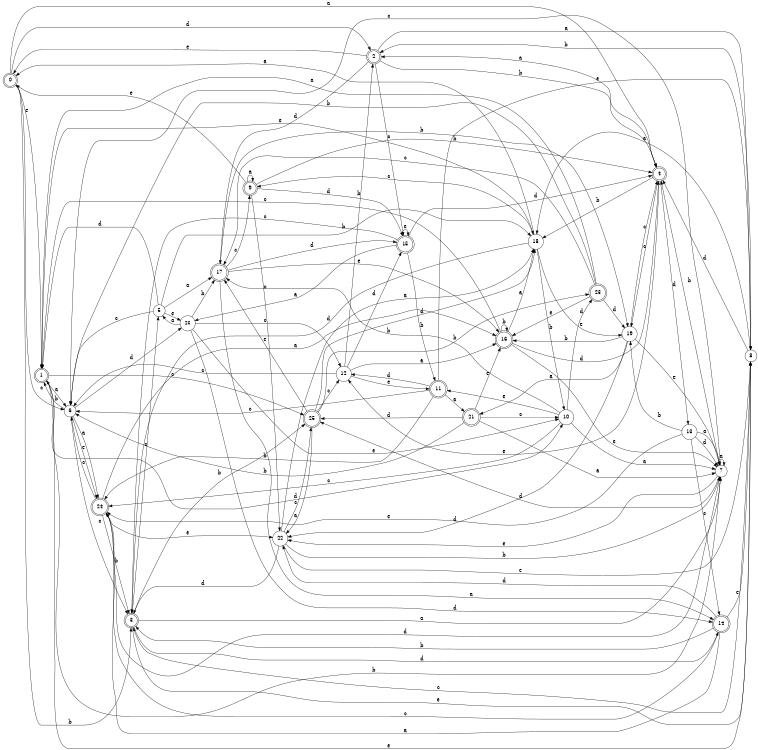 digraph n21_1 {
__start0 [label="" shape="none"];

rankdir=LR;
size="8,5";

s0 [style="rounded,filled", color="black", fillcolor="white" shape="doublecircle", label="0"];
s1 [style="rounded,filled", color="black", fillcolor="white" shape="doublecircle", label="1"];
s2 [style="rounded,filled", color="black", fillcolor="white" shape="doublecircle", label="2"];
s3 [style="rounded,filled", color="black", fillcolor="white" shape="doublecircle", label="3"];
s4 [style="rounded,filled", color="black", fillcolor="white" shape="doublecircle", label="4"];
s5 [style="filled", color="black", fillcolor="white" shape="circle", label="5"];
s6 [style="filled", color="black", fillcolor="white" shape="circle", label="6"];
s7 [style="filled", color="black", fillcolor="white" shape="circle", label="7"];
s8 [style="filled", color="black", fillcolor="white" shape="circle", label="8"];
s9 [style="rounded,filled", color="black", fillcolor="white" shape="doublecircle", label="9"];
s10 [style="filled", color="black", fillcolor="white" shape="circle", label="10"];
s11 [style="rounded,filled", color="black", fillcolor="white" shape="doublecircle", label="11"];
s12 [style="filled", color="black", fillcolor="white" shape="circle", label="12"];
s13 [style="filled", color="black", fillcolor="white" shape="circle", label="13"];
s14 [style="rounded,filled", color="black", fillcolor="white" shape="doublecircle", label="14"];
s15 [style="rounded,filled", color="black", fillcolor="white" shape="doublecircle", label="15"];
s16 [style="rounded,filled", color="black", fillcolor="white" shape="doublecircle", label="16"];
s17 [style="rounded,filled", color="black", fillcolor="white" shape="doublecircle", label="17"];
s18 [style="filled", color="black", fillcolor="white" shape="circle", label="18"];
s19 [style="filled", color="black", fillcolor="white" shape="circle", label="19"];
s20 [style="filled", color="black", fillcolor="white" shape="circle", label="20"];
s21 [style="rounded,filled", color="black", fillcolor="white" shape="doublecircle", label="21"];
s22 [style="filled", color="black", fillcolor="white" shape="circle", label="22"];
s23 [style="rounded,filled", color="black", fillcolor="white" shape="doublecircle", label="23"];
s24 [style="rounded,filled", color="black", fillcolor="white" shape="doublecircle", label="24"];
s25 [style="rounded,filled", color="black", fillcolor="white" shape="doublecircle", label="25"];
s0 -> s4 [label="a"];
s0 -> s3 [label="b"];
s0 -> s6 [label="c"];
s0 -> s2 [label="d"];
s0 -> s1 [label="e"];
s1 -> s6 [label="a"];
s1 -> s7 [label="b"];
s1 -> s25 [label="c"];
s1 -> s10 [label="d"];
s1 -> s18 [label="e"];
s2 -> s8 [label="a"];
s2 -> s4 [label="b"];
s2 -> s15 [label="c"];
s2 -> s17 [label="d"];
s2 -> s0 [label="e"];
s3 -> s7 [label="a"];
s3 -> s25 [label="b"];
s3 -> s5 [label="c"];
s3 -> s14 [label="d"];
s3 -> s8 [label="e"];
s4 -> s2 [label="a"];
s4 -> s18 [label="b"];
s4 -> s19 [label="c"];
s4 -> s13 [label="d"];
s4 -> s12 [label="e"];
s5 -> s17 [label="a"];
s5 -> s18 [label="b"];
s5 -> s6 [label="c"];
s5 -> s1 [label="d"];
s5 -> s20 [label="e"];
s6 -> s24 [label="a"];
s6 -> s1 [label="b"];
s6 -> s3 [label="c"];
s6 -> s20 [label="d"];
s6 -> s24 [label="e"];
s7 -> s7 [label="a"];
s7 -> s4 [label="b"];
s7 -> s6 [label="c"];
s7 -> s25 [label="d"];
s7 -> s22 [label="e"];
s8 -> s18 [label="a"];
s8 -> s2 [label="b"];
s8 -> s3 [label="c"];
s8 -> s4 [label="d"];
s8 -> s1 [label="e"];
s9 -> s9 [label="a"];
s9 -> s4 [label="b"];
s9 -> s22 [label="c"];
s9 -> s15 [label="d"];
s9 -> s0 [label="e"];
s10 -> s7 [label="a"];
s10 -> s17 [label="b"];
s10 -> s24 [label="c"];
s10 -> s23 [label="d"];
s10 -> s11 [label="e"];
s11 -> s21 [label="a"];
s11 -> s24 [label="b"];
s11 -> s6 [label="c"];
s11 -> s12 [label="d"];
s11 -> s8 [label="e"];
s12 -> s16 [label="a"];
s12 -> s2 [label="b"];
s12 -> s6 [label="c"];
s12 -> s15 [label="d"];
s12 -> s11 [label="e"];
s13 -> s7 [label="a"];
s13 -> s19 [label="b"];
s13 -> s14 [label="c"];
s13 -> s7 [label="d"];
s13 -> s24 [label="e"];
s14 -> s24 [label="a"];
s14 -> s3 [label="b"];
s14 -> s24 [label="c"];
s14 -> s22 [label="d"];
s14 -> s8 [label="e"];
s15 -> s20 [label="a"];
s15 -> s11 [label="b"];
s15 -> s3 [label="c"];
s15 -> s4 [label="d"];
s15 -> s15 [label="e"];
s16 -> s18 [label="a"];
s16 -> s16 [label="b"];
s16 -> s1 [label="c"];
s16 -> s4 [label="d"];
s16 -> s7 [label="e"];
s17 -> s14 [label="a"];
s17 -> s19 [label="b"];
s17 -> s9 [label="c"];
s17 -> s15 [label="d"];
s17 -> s16 [label="e"];
s18 -> s0 [label="a"];
s18 -> s10 [label="b"];
s18 -> s9 [label="c"];
s18 -> s3 [label="d"];
s18 -> s19 [label="e"];
s19 -> s21 [label="a"];
s19 -> s16 [label="b"];
s19 -> s4 [label="c"];
s19 -> s22 [label="d"];
s19 -> s7 [label="e"];
s20 -> s5 [label="a"];
s20 -> s17 [label="b"];
s20 -> s12 [label="c"];
s20 -> s14 [label="d"];
s20 -> s10 [label="e"];
s21 -> s7 [label="a"];
s21 -> s6 [label="b"];
s21 -> s10 [label="c"];
s21 -> s25 [label="d"];
s21 -> s16 [label="e"];
s22 -> s18 [label="a"];
s22 -> s7 [label="b"];
s22 -> s25 [label="c"];
s22 -> s3 [label="d"];
s22 -> s8 [label="e"];
s23 -> s1 [label="a"];
s23 -> s6 [label="b"];
s23 -> s17 [label="c"];
s23 -> s19 [label="d"];
s23 -> s16 [label="e"];
s24 -> s16 [label="a"];
s24 -> s3 [label="b"];
s24 -> s6 [label="c"];
s24 -> s7 [label="d"];
s24 -> s22 [label="e"];
s25 -> s22 [label="a"];
s25 -> s23 [label="b"];
s25 -> s12 [label="c"];
s25 -> s18 [label="d"];
s25 -> s17 [label="e"];

}